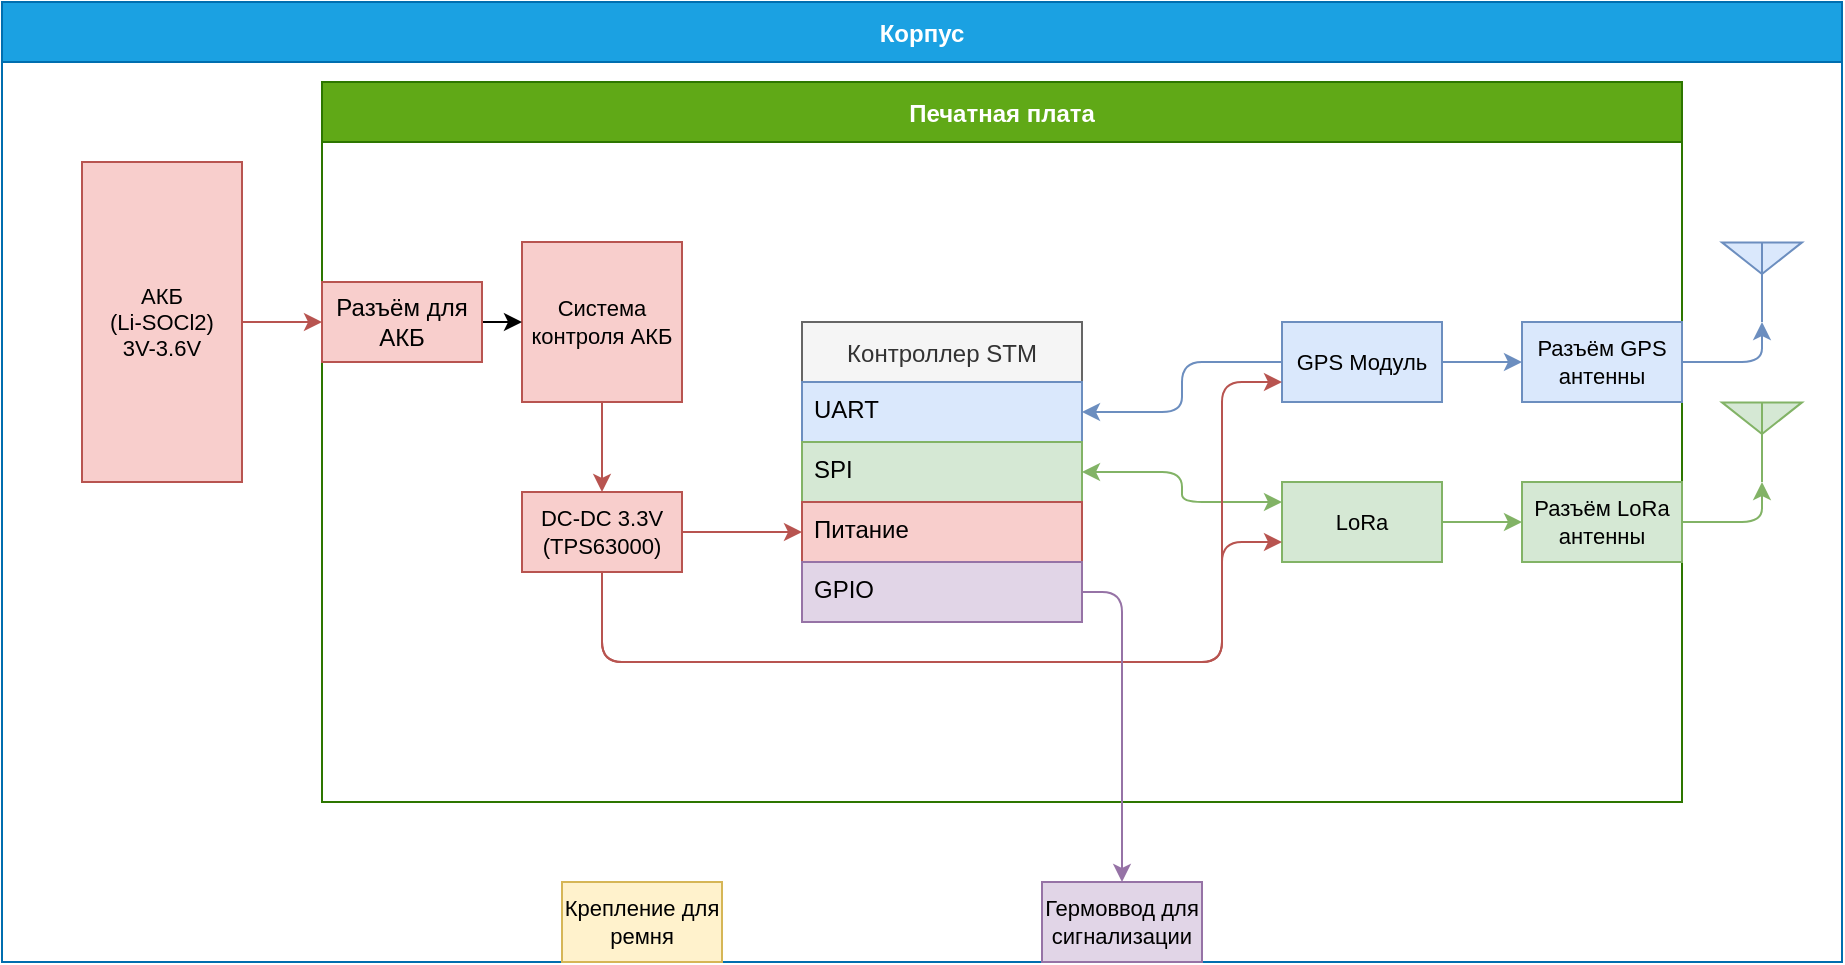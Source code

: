 <mxfile version="16.5.1" type="device"><diagram id="WvKW2JPu2-7aY8d3KRiN" name="Page-1"><mxGraphModel dx="2123" dy="1018" grid="1" gridSize="10" guides="1" tooltips="1" connect="1" arrows="1" fold="1" page="1" pageScale="1" pageWidth="827" pageHeight="1169" math="0" shadow="0"><root><mxCell id="0"/><mxCell id="1" parent="0"/><mxCell id="iwZWR7Y0138Mi77MPcvg-5" value="Корпус" style="swimlane;startSize=30;fillColor=#1ba1e2;fontColor=#ffffff;strokeColor=#006EAF;" vertex="1" parent="1"><mxGeometry x="-640" y="40" width="920" height="480" as="geometry"/></mxCell><mxCell id="iwZWR7Y0138Mi77MPcvg-3" value="Печатная плата" style="swimlane;startSize=30;fillColor=#60a917;fontColor=#ffffff;strokeColor=#2D7600;" vertex="1" parent="iwZWR7Y0138Mi77MPcvg-5"><mxGeometry x="160" y="40" width="680" height="360" as="geometry"/></mxCell><mxCell id="iwZWR7Y0138Mi77MPcvg-14" style="edgeStyle=orthogonalEdgeStyle;rounded=1;orthogonalLoop=1;jettySize=auto;html=1;exitX=1;exitY=0.5;exitDx=0;exitDy=0;entryX=0;entryY=0.5;entryDx=0;entryDy=0;fillColor=#dae8fc;strokeColor=#6c8ebf;" edge="1" parent="iwZWR7Y0138Mi77MPcvg-3" source="8rCkkGll7oROs87KIcLk-1" target="iwZWR7Y0138Mi77MPcvg-10"><mxGeometry relative="1" as="geometry"/></mxCell><mxCell id="8rCkkGll7oROs87KIcLk-1" value="&lt;font style=&quot;font-size: 11px&quot;&gt;GPS Модуль&lt;/font&gt;" style="rounded=0;whiteSpace=wrap;html=1;fontSize=11;fillColor=#dae8fc;strokeColor=#6c8ebf;" parent="iwZWR7Y0138Mi77MPcvg-3" vertex="1"><mxGeometry x="480" y="120" width="80" height="40" as="geometry"/></mxCell><mxCell id="iwZWR7Y0138Mi77MPcvg-15" style="edgeStyle=orthogonalEdgeStyle;rounded=1;orthogonalLoop=1;jettySize=auto;html=1;exitX=1;exitY=0.5;exitDx=0;exitDy=0;entryX=0;entryY=0.5;entryDx=0;entryDy=0;fillColor=#d5e8d4;strokeColor=#82b366;" edge="1" parent="iwZWR7Y0138Mi77MPcvg-3" source="8rCkkGll7oROs87KIcLk-12" target="iwZWR7Y0138Mi77MPcvg-11"><mxGeometry relative="1" as="geometry"/></mxCell><mxCell id="8rCkkGll7oROs87KIcLk-12" value="&lt;font style=&quot;font-size: 11px&quot;&gt;LoRa&lt;br&gt;&lt;/font&gt;" style="rounded=0;whiteSpace=wrap;html=1;fontSize=11;fillColor=#d5e8d4;strokeColor=#82b366;" parent="iwZWR7Y0138Mi77MPcvg-3" vertex="1"><mxGeometry x="480" y="200" width="80" height="40" as="geometry"/></mxCell><mxCell id="8rCkkGll7oROs87KIcLk-19" value="Система контроля АКБ" style="rounded=0;whiteSpace=wrap;html=1;fontSize=11;fillColor=#f8cecc;strokeColor=#b85450;" parent="iwZWR7Y0138Mi77MPcvg-3" vertex="1"><mxGeometry x="100" y="80" width="80" height="80" as="geometry"/></mxCell><mxCell id="mZQrfr4ekXyF6ET0CjQB-7" value="" style="endArrow=classic;html=1;exitX=0;exitY=0.5;exitDx=0;exitDy=0;entryX=1;entryY=0.5;entryDx=0;entryDy=0;edgeStyle=elbowEdgeStyle;fillColor=#dae8fc;strokeColor=#6c8ebf;" parent="iwZWR7Y0138Mi77MPcvg-3" source="8rCkkGll7oROs87KIcLk-1" target="qExjE2i87aPRZC3MdHZP-3" edge="1"><mxGeometry width="50" height="50" relative="1" as="geometry"><mxPoint x="380" y="210" as="sourcePoint"/><mxPoint x="380" y="110" as="targetPoint"/></mxGeometry></mxCell><mxCell id="mZQrfr4ekXyF6ET0CjQB-8" value="" style="endArrow=classic;startArrow=classic;html=1;entryX=0;entryY=0.25;entryDx=0;entryDy=0;exitX=1;exitY=0.5;exitDx=0;exitDy=0;edgeStyle=elbowEdgeStyle;fillColor=#d5e8d4;strokeColor=#82b366;" parent="iwZWR7Y0138Mi77MPcvg-3" source="qExjE2i87aPRZC3MdHZP-4" target="8rCkkGll7oROs87KIcLk-12" edge="1"><mxGeometry width="50" height="50" relative="1" as="geometry"><mxPoint x="380" y="190" as="sourcePoint"/><mxPoint x="400" y="150" as="targetPoint"/></mxGeometry></mxCell><mxCell id="iwZWR7Y0138Mi77MPcvg-7" style="edgeStyle=orthogonalEdgeStyle;rounded=1;orthogonalLoop=1;jettySize=auto;html=1;exitX=1;exitY=0.5;exitDx=0;exitDy=0;entryX=0;entryY=0.5;entryDx=0;entryDy=0;fillColor=#f8cecc;strokeColor=#b85450;" edge="1" parent="iwZWR7Y0138Mi77MPcvg-3" source="mZQrfr4ekXyF6ET0CjQB-9" target="qExjE2i87aPRZC3MdHZP-5"><mxGeometry relative="1" as="geometry"/></mxCell><mxCell id="iwZWR7Y0138Mi77MPcvg-8" style="edgeStyle=orthogonalEdgeStyle;rounded=1;orthogonalLoop=1;jettySize=auto;html=1;exitX=0.5;exitY=1;exitDx=0;exitDy=0;entryX=0;entryY=0.75;entryDx=0;entryDy=0;fillColor=#f8cecc;strokeColor=#b85450;" edge="1" parent="iwZWR7Y0138Mi77MPcvg-3" source="mZQrfr4ekXyF6ET0CjQB-9" target="8rCkkGll7oROs87KIcLk-12"><mxGeometry relative="1" as="geometry"><Array as="points"><mxPoint x="140" y="290"/><mxPoint x="450" y="290"/><mxPoint x="450" y="230"/></Array></mxGeometry></mxCell><mxCell id="iwZWR7Y0138Mi77MPcvg-9" style="edgeStyle=orthogonalEdgeStyle;rounded=1;orthogonalLoop=1;jettySize=auto;html=1;exitX=0.5;exitY=1;exitDx=0;exitDy=0;entryX=0;entryY=0.75;entryDx=0;entryDy=0;fillColor=#f8cecc;strokeColor=#b85450;" edge="1" parent="iwZWR7Y0138Mi77MPcvg-3" source="mZQrfr4ekXyF6ET0CjQB-9" target="8rCkkGll7oROs87KIcLk-1"><mxGeometry relative="1" as="geometry"><Array as="points"><mxPoint x="140" y="290"/><mxPoint x="450" y="290"/><mxPoint x="450" y="150"/></Array></mxGeometry></mxCell><mxCell id="mZQrfr4ekXyF6ET0CjQB-9" value="DC-DC 3.3V&lt;br&gt;&lt;div&gt;&lt;span&gt;(TPS63000)&lt;/span&gt;&lt;/div&gt;" style="rounded=0;whiteSpace=wrap;html=1;fontSize=11;fillColor=#f8cecc;strokeColor=#b85450;" parent="iwZWR7Y0138Mi77MPcvg-3" vertex="1"><mxGeometry x="100" y="205" width="80" height="40" as="geometry"/></mxCell><mxCell id="mZQrfr4ekXyF6ET0CjQB-10" style="edgeStyle=orthogonalEdgeStyle;rounded=1;orthogonalLoop=1;jettySize=auto;html=1;exitX=0.5;exitY=1;exitDx=0;exitDy=0;entryX=0.5;entryY=0;entryDx=0;entryDy=0;fillColor=#f8cecc;strokeColor=#b85450;" parent="iwZWR7Y0138Mi77MPcvg-3" source="8rCkkGll7oROs87KIcLk-19" target="mZQrfr4ekXyF6ET0CjQB-9" edge="1"><mxGeometry relative="1" as="geometry"/></mxCell><mxCell id="qExjE2i87aPRZC3MdHZP-2" value="Контроллер STM" style="swimlane;fontStyle=0;childLayout=stackLayout;horizontal=1;startSize=30;horizontalStack=0;resizeParent=1;resizeParentMax=0;resizeLast=0;collapsible=1;marginBottom=0;fillColor=#f5f5f5;strokeColor=#666666;fontColor=#333333;" parent="iwZWR7Y0138Mi77MPcvg-3" vertex="1"><mxGeometry x="240" y="120" width="140" height="150" as="geometry"/></mxCell><mxCell id="qExjE2i87aPRZC3MdHZP-3" value="UART" style="text;align=left;verticalAlign=top;spacingLeft=4;spacingRight=4;overflow=hidden;rotatable=0;points=[[0,0.5],[1,0.5]];portConstraint=eastwest;fillColor=#dae8fc;strokeColor=#6c8ebf;" parent="qExjE2i87aPRZC3MdHZP-2" vertex="1"><mxGeometry y="30" width="140" height="30" as="geometry"/></mxCell><mxCell id="qExjE2i87aPRZC3MdHZP-4" value="SPI" style="text;strokeColor=#82b366;fillColor=#d5e8d4;align=left;verticalAlign=top;spacingLeft=4;spacingRight=4;overflow=hidden;rotatable=0;points=[[0,0.5],[1,0.5]];portConstraint=eastwest;" parent="qExjE2i87aPRZC3MdHZP-2" vertex="1"><mxGeometry y="60" width="140" height="30" as="geometry"/></mxCell><mxCell id="qExjE2i87aPRZC3MdHZP-5" value="Питание" style="text;strokeColor=#b85450;fillColor=#f8cecc;align=left;verticalAlign=top;spacingLeft=4;spacingRight=4;overflow=hidden;rotatable=0;points=[[0,0.5],[1,0.5]];portConstraint=eastwest;" parent="qExjE2i87aPRZC3MdHZP-2" vertex="1"><mxGeometry y="90" width="140" height="30" as="geometry"/></mxCell><mxCell id="iwZWR7Y0138Mi77MPcvg-1" value="GPIO" style="text;strokeColor=#9673a6;fillColor=#e1d5e7;align=left;verticalAlign=top;spacingLeft=4;spacingRight=4;overflow=hidden;rotatable=0;points=[[0,0.5],[1,0.5]];portConstraint=eastwest;" vertex="1" parent="qExjE2i87aPRZC3MdHZP-2"><mxGeometry y="120" width="140" height="30" as="geometry"/></mxCell><mxCell id="iwZWR7Y0138Mi77MPcvg-6" style="edgeStyle=orthogonalEdgeStyle;rounded=1;orthogonalLoop=1;jettySize=auto;html=1;exitX=1;exitY=0.5;exitDx=0;exitDy=0;entryX=0;entryY=0.5;entryDx=0;entryDy=0;" edge="1" parent="iwZWR7Y0138Mi77MPcvg-3" source="iwZWR7Y0138Mi77MPcvg-2" target="8rCkkGll7oROs87KIcLk-19"><mxGeometry relative="1" as="geometry"/></mxCell><mxCell id="iwZWR7Y0138Mi77MPcvg-2" value="Разъём для АКБ" style="rounded=0;whiteSpace=wrap;html=1;fillColor=#f8cecc;strokeColor=#b85450;" vertex="1" parent="iwZWR7Y0138Mi77MPcvg-3"><mxGeometry y="100" width="80" height="40" as="geometry"/></mxCell><mxCell id="iwZWR7Y0138Mi77MPcvg-10" value="&lt;font style=&quot;font-size: 11px&quot;&gt;Разъём GPS антенны&lt;/font&gt;" style="rounded=0;whiteSpace=wrap;html=1;fontSize=11;fillColor=#dae8fc;strokeColor=#6c8ebf;" vertex="1" parent="iwZWR7Y0138Mi77MPcvg-3"><mxGeometry x="600" y="120" width="80" height="40" as="geometry"/></mxCell><mxCell id="iwZWR7Y0138Mi77MPcvg-11" value="&lt;font style=&quot;font-size: 11px&quot;&gt;Разъём LoRa антенны&lt;/font&gt;" style="rounded=0;whiteSpace=wrap;html=1;fontSize=11;fillColor=#d5e8d4;strokeColor=#82b366;" vertex="1" parent="iwZWR7Y0138Mi77MPcvg-3"><mxGeometry x="600" y="200" width="80" height="40" as="geometry"/></mxCell><mxCell id="8rCkkGll7oROs87KIcLk-6" value="" style="verticalLabelPosition=bottom;shadow=0;dashed=0;align=center;html=1;verticalAlign=top;shape=mxgraph.electrical.radio.aerial_-_antenna_2;fontSize=11;fillColor=#d5e8d4;strokeColor=#82b366;" parent="iwZWR7Y0138Mi77MPcvg-5" vertex="1"><mxGeometry x="860" y="200" width="40" height="40" as="geometry"/></mxCell><mxCell id="8rCkkGll7oROs87KIcLk-13" value="" style="verticalLabelPosition=bottom;shadow=0;dashed=0;align=center;html=1;verticalAlign=top;shape=mxgraph.electrical.radio.aerial_-_antenna_2;fontSize=11;fillColor=#dae8fc;strokeColor=#6c8ebf;" parent="iwZWR7Y0138Mi77MPcvg-5" vertex="1"><mxGeometry x="860" y="120" width="40" height="40" as="geometry"/></mxCell><mxCell id="8rCkkGll7oROs87KIcLk-11" value="АКБ&lt;br&gt;(Li-SOCl2)&lt;br&gt;3V-3.6V" style="rounded=0;whiteSpace=wrap;html=1;fontSize=11;fillColor=#f8cecc;strokeColor=#b85450;" parent="iwZWR7Y0138Mi77MPcvg-5" vertex="1"><mxGeometry x="40" y="80" width="80" height="160" as="geometry"/></mxCell><mxCell id="8rCkkGll7oROs87KIcLk-20" style="edgeStyle=orthogonalEdgeStyle;rounded=0;orthogonalLoop=1;jettySize=auto;html=1;exitX=1;exitY=0.5;exitDx=0;exitDy=0;entryX=0;entryY=0.5;entryDx=0;entryDy=0;startArrow=none;startFill=0;fontSize=11;fillColor=#f8cecc;strokeColor=#b85450;" parent="iwZWR7Y0138Mi77MPcvg-5" source="8rCkkGll7oROs87KIcLk-11" target="iwZWR7Y0138Mi77MPcvg-2" edge="1"><mxGeometry relative="1" as="geometry"/></mxCell><mxCell id="iwZWR7Y0138Mi77MPcvg-12" style="edgeStyle=orthogonalEdgeStyle;rounded=1;orthogonalLoop=1;jettySize=auto;html=1;exitX=1;exitY=0.5;exitDx=0;exitDy=0;entryX=0.5;entryY=1;entryDx=0;entryDy=0;entryPerimeter=0;fillColor=#dae8fc;strokeColor=#6c8ebf;" edge="1" parent="iwZWR7Y0138Mi77MPcvg-5" source="iwZWR7Y0138Mi77MPcvg-10" target="8rCkkGll7oROs87KIcLk-13"><mxGeometry relative="1" as="geometry"/></mxCell><mxCell id="iwZWR7Y0138Mi77MPcvg-13" style="edgeStyle=orthogonalEdgeStyle;rounded=1;orthogonalLoop=1;jettySize=auto;html=1;exitX=1;exitY=0.5;exitDx=0;exitDy=0;entryX=0.5;entryY=1;entryDx=0;entryDy=0;entryPerimeter=0;fillColor=#d5e8d4;strokeColor=#82b366;" edge="1" parent="iwZWR7Y0138Mi77MPcvg-5" source="iwZWR7Y0138Mi77MPcvg-11" target="8rCkkGll7oROs87KIcLk-6"><mxGeometry relative="1" as="geometry"/></mxCell><mxCell id="iwZWR7Y0138Mi77MPcvg-17" value="Крепление для ремня" style="rounded=0;whiteSpace=wrap;html=1;fontSize=11;fillColor=#fff2cc;strokeColor=#d6b656;" vertex="1" parent="iwZWR7Y0138Mi77MPcvg-5"><mxGeometry x="280" y="440" width="80" height="40" as="geometry"/></mxCell><mxCell id="iwZWR7Y0138Mi77MPcvg-19" value="Гермоввод для сигнализации" style="rounded=0;whiteSpace=wrap;html=1;fontSize=11;fillColor=#e1d5e7;strokeColor=#9673a6;" vertex="1" parent="iwZWR7Y0138Mi77MPcvg-5"><mxGeometry x="520" y="440" width="80" height="40" as="geometry"/></mxCell><mxCell id="iwZWR7Y0138Mi77MPcvg-18" style="edgeStyle=orthogonalEdgeStyle;rounded=1;orthogonalLoop=1;jettySize=auto;html=1;entryX=0.5;entryY=0;entryDx=0;entryDy=0;fillColor=#e1d5e7;strokeColor=#9673a6;" edge="1" parent="iwZWR7Y0138Mi77MPcvg-5" source="iwZWR7Y0138Mi77MPcvg-1" target="iwZWR7Y0138Mi77MPcvg-19"><mxGeometry relative="1" as="geometry"><mxPoint x="550" y="440" as="targetPoint"/></mxGeometry></mxCell></root></mxGraphModel></diagram></mxfile>